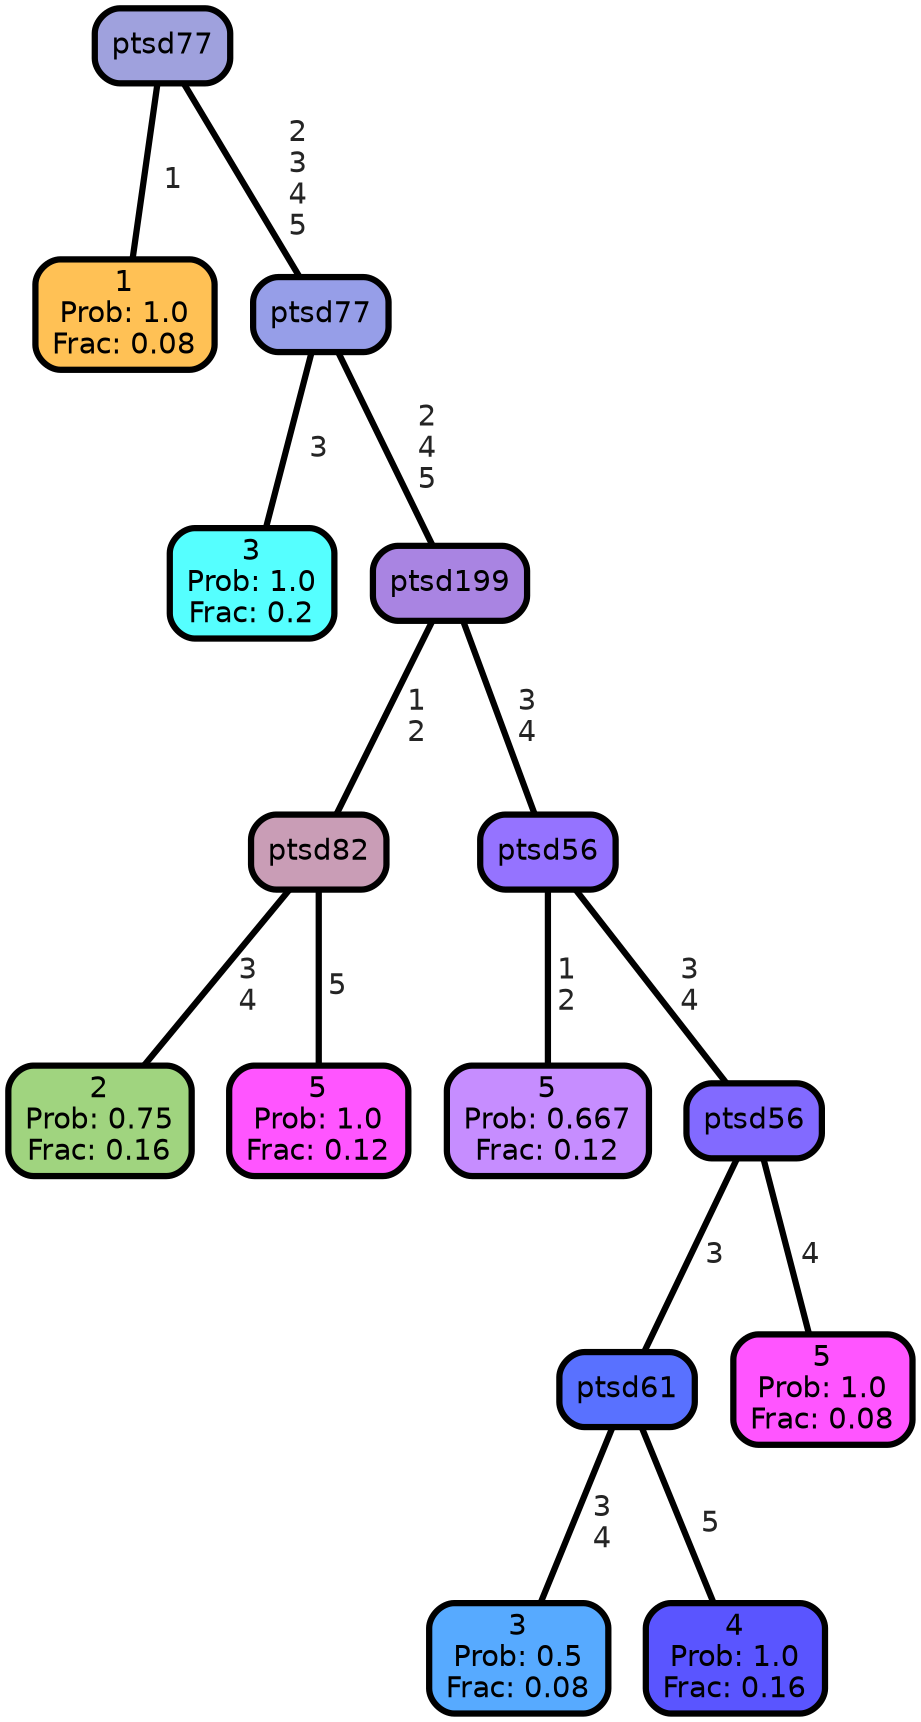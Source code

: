 graph Tree {
node [shape=box, style="filled, rounded",color="black",penwidth="3",fontcolor="black",                 fontname=helvetica] ;
graph [ranksep="0 equally", splines=straight,                 bgcolor=transparent, dpi=200] ;
edge [fontname=helvetica, fontweight=bold,fontcolor=grey14,color=black] ;
0 [label="1
Prob: 1.0
Frac: 0.08", fillcolor="#ffc155"] ;
1 [label="ptsd77", fillcolor="#9fa1dd"] ;
2 [label="3
Prob: 1.0
Frac: 0.2", fillcolor="#55ffff"] ;
3 [label="ptsd77", fillcolor="#969ee8"] ;
4 [label="2
Prob: 0.75
Frac: 0.16", fillcolor="#a0d47f"] ;
5 [label="ptsd82", fillcolor="#c99db6"] ;
6 [label="5
Prob: 1.0
Frac: 0.12", fillcolor="#ff55ff"] ;
7 [label="ptsd199", fillcolor="#a984e2"] ;
8 [label="5
Prob: 0.667
Frac: 0.12", fillcolor="#c68dff"] ;
9 [label="ptsd56", fillcolor="#9573ff"] ;
10 [label="3
Prob: 0.5
Frac: 0.08", fillcolor="#57aaff"] ;
11 [label="ptsd61", fillcolor="#5971ff"] ;
12 [label="4
Prob: 1.0
Frac: 0.16", fillcolor="#5a55ff"] ;
13 [label="ptsd56", fillcolor="#826aff"] ;
14 [label="5
Prob: 1.0
Frac: 0.08", fillcolor="#ff55ff"] ;
1 -- 0 [label=" 1",penwidth=3] ;
1 -- 3 [label=" 2\n 3\n 4\n 5",penwidth=3] ;
3 -- 2 [label=" 3",penwidth=3] ;
3 -- 7 [label=" 2\n 4\n 5",penwidth=3] ;
5 -- 4 [label=" 3\n 4",penwidth=3] ;
5 -- 6 [label=" 5",penwidth=3] ;
7 -- 5 [label=" 1\n 2",penwidth=3] ;
7 -- 9 [label=" 3\n 4",penwidth=3] ;
9 -- 8 [label=" 1\n 2",penwidth=3] ;
9 -- 13 [label=" 3\n 4",penwidth=3] ;
11 -- 10 [label=" 3\n 4",penwidth=3] ;
11 -- 12 [label=" 5",penwidth=3] ;
13 -- 11 [label=" 3",penwidth=3] ;
13 -- 14 [label=" 4",penwidth=3] ;
{rank = same;}}